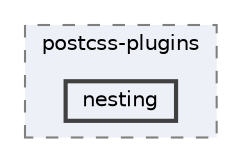 digraph "pkiclassroomrescheduler/src/main/frontend/node_modules/tailwindcss/src/postcss-plugins/nesting"
{
 // LATEX_PDF_SIZE
  bgcolor="transparent";
  edge [fontname=Helvetica,fontsize=10,labelfontname=Helvetica,labelfontsize=10];
  node [fontname=Helvetica,fontsize=10,shape=box,height=0.2,width=0.4];
  compound=true
  subgraph clusterdir_7a8e3838582ed65ddd2f65d2691c523c {
    graph [ bgcolor="#edf0f7", pencolor="grey50", label="postcss-plugins", fontname=Helvetica,fontsize=10 style="filled,dashed", URL="dir_7a8e3838582ed65ddd2f65d2691c523c.html",tooltip=""]
  dir_2740d131ed84407d55f610280b05d4af [label="nesting", fillcolor="#edf0f7", color="grey25", style="filled,bold", URL="dir_2740d131ed84407d55f610280b05d4af.html",tooltip=""];
  }
}
